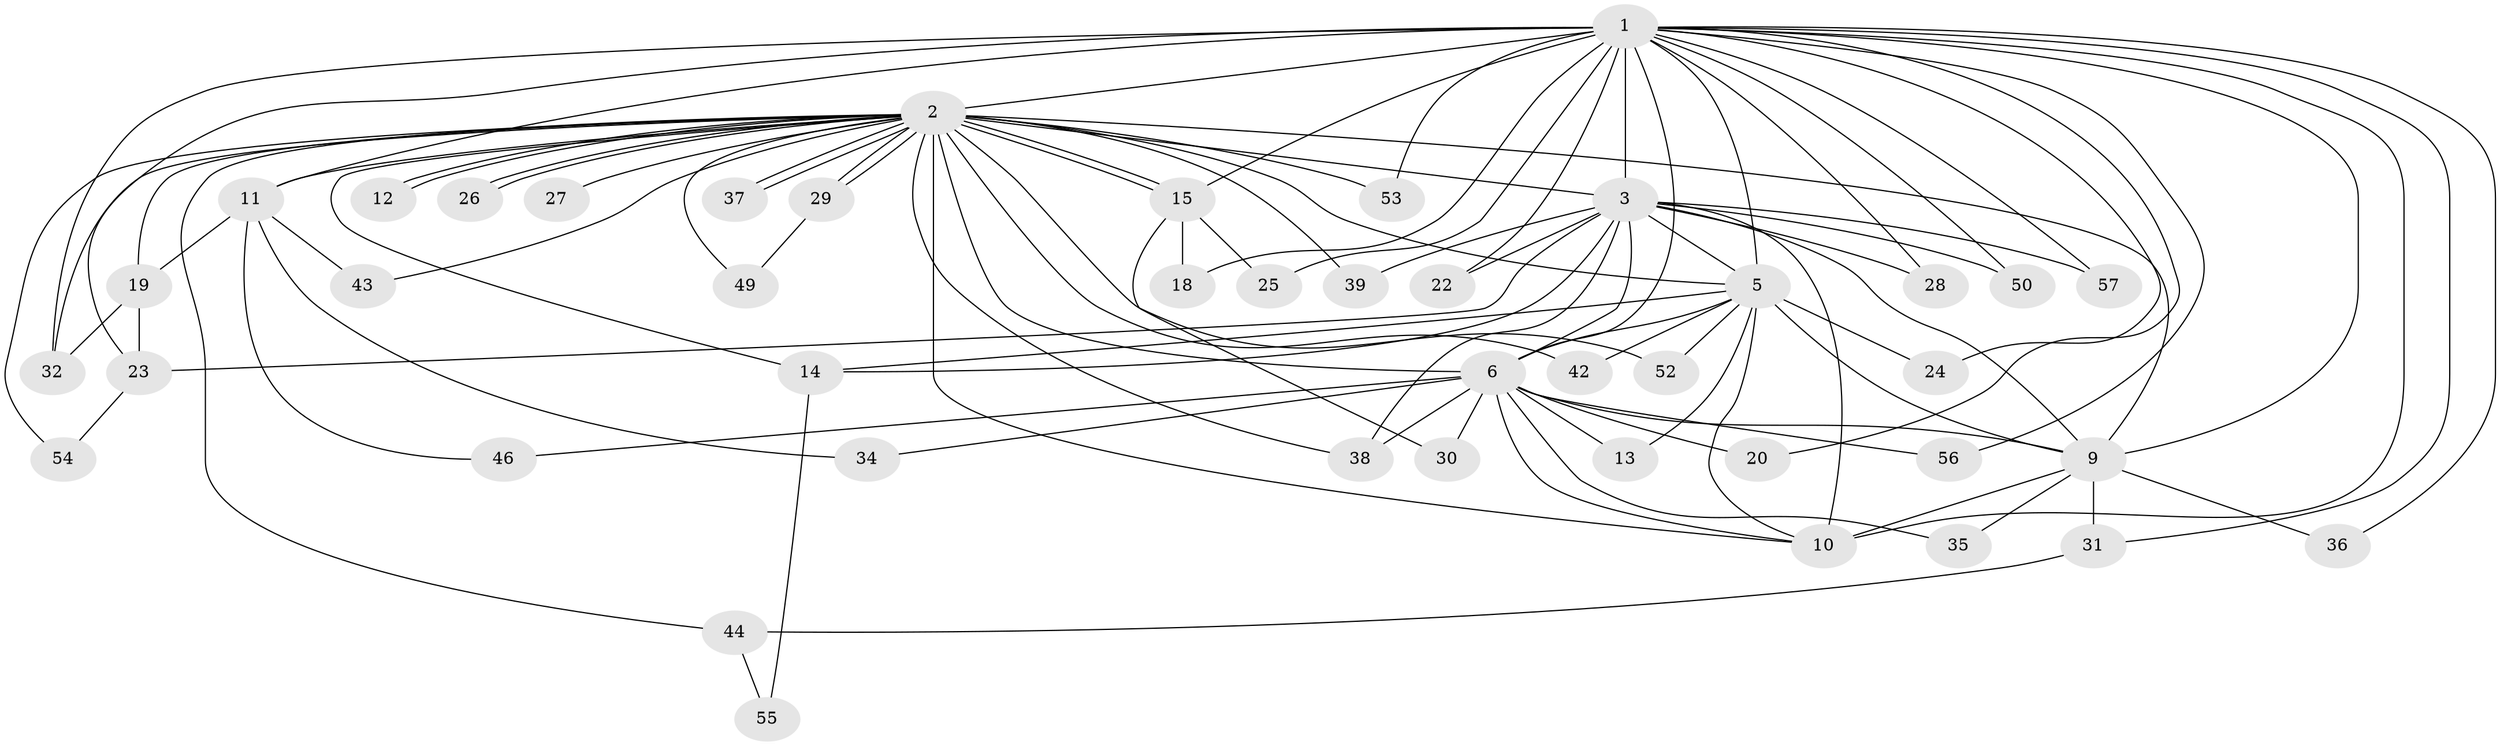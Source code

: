 // Generated by graph-tools (version 1.1) at 2025/23/03/03/25 07:23:38]
// undirected, 44 vertices, 99 edges
graph export_dot {
graph [start="1"]
  node [color=gray90,style=filled];
  1 [super="+8"];
  2 [super="+4"];
  3 [super="+7"];
  5 [super="+21"];
  6 [super="+17"];
  9 [super="+40"];
  10;
  11 [super="+33"];
  12;
  13;
  14 [super="+16"];
  15 [super="+47"];
  18;
  19;
  20;
  22;
  23 [super="+51"];
  24;
  25;
  26;
  27;
  28;
  29 [super="+48"];
  30;
  31;
  32 [super="+45"];
  34;
  35;
  36;
  37;
  38 [super="+41"];
  39;
  42;
  43;
  44;
  46;
  49;
  50;
  52;
  53;
  54;
  55;
  56;
  57;
  1 -- 2 [weight=4];
  1 -- 3 [weight=4];
  1 -- 5 [weight=2];
  1 -- 6 [weight=2];
  1 -- 9 [weight=2];
  1 -- 10 [weight=2];
  1 -- 18;
  1 -- 22;
  1 -- 28;
  1 -- 36;
  1 -- 50;
  1 -- 53;
  1 -- 56;
  1 -- 11 [weight=2];
  1 -- 15;
  1 -- 20;
  1 -- 23;
  1 -- 24;
  1 -- 25;
  1 -- 31;
  1 -- 57;
  1 -- 32;
  2 -- 3 [weight=4];
  2 -- 5 [weight=2];
  2 -- 6 [weight=3];
  2 -- 9 [weight=2];
  2 -- 10 [weight=2];
  2 -- 12;
  2 -- 12;
  2 -- 14;
  2 -- 15;
  2 -- 15;
  2 -- 19;
  2 -- 26;
  2 -- 26;
  2 -- 27 [weight=2];
  2 -- 29 [weight=2];
  2 -- 29;
  2 -- 32;
  2 -- 37;
  2 -- 37;
  2 -- 42;
  2 -- 43;
  2 -- 44;
  2 -- 49;
  2 -- 52;
  2 -- 54;
  2 -- 38;
  2 -- 39;
  2 -- 11;
  2 -- 53;
  3 -- 5 [weight=2];
  3 -- 6 [weight=2];
  3 -- 9 [weight=2];
  3 -- 10 [weight=2];
  3 -- 14;
  3 -- 22;
  3 -- 28;
  3 -- 39;
  3 -- 50;
  3 -- 23;
  3 -- 57;
  3 -- 38;
  5 -- 6 [weight=2];
  5 -- 9;
  5 -- 10;
  5 -- 13;
  5 -- 42;
  5 -- 52;
  5 -- 24;
  5 -- 14;
  6 -- 9 [weight=2];
  6 -- 10;
  6 -- 13;
  6 -- 20;
  6 -- 30;
  6 -- 34;
  6 -- 35;
  6 -- 38;
  6 -- 46;
  6 -- 56;
  9 -- 10;
  9 -- 31;
  9 -- 35;
  9 -- 36;
  11 -- 19;
  11 -- 34;
  11 -- 43;
  11 -- 46;
  14 -- 55;
  15 -- 18;
  15 -- 25;
  15 -- 30;
  19 -- 32;
  19 -- 23;
  23 -- 54;
  29 -- 49;
  31 -- 44;
  44 -- 55;
}
